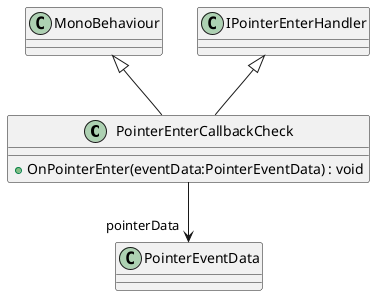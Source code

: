 @startuml
class PointerEnterCallbackCheck {
    + OnPointerEnter(eventData:PointerEventData) : void
}
MonoBehaviour <|-- PointerEnterCallbackCheck
IPointerEnterHandler <|-- PointerEnterCallbackCheck
PointerEnterCallbackCheck --> "pointerData" PointerEventData
@enduml
